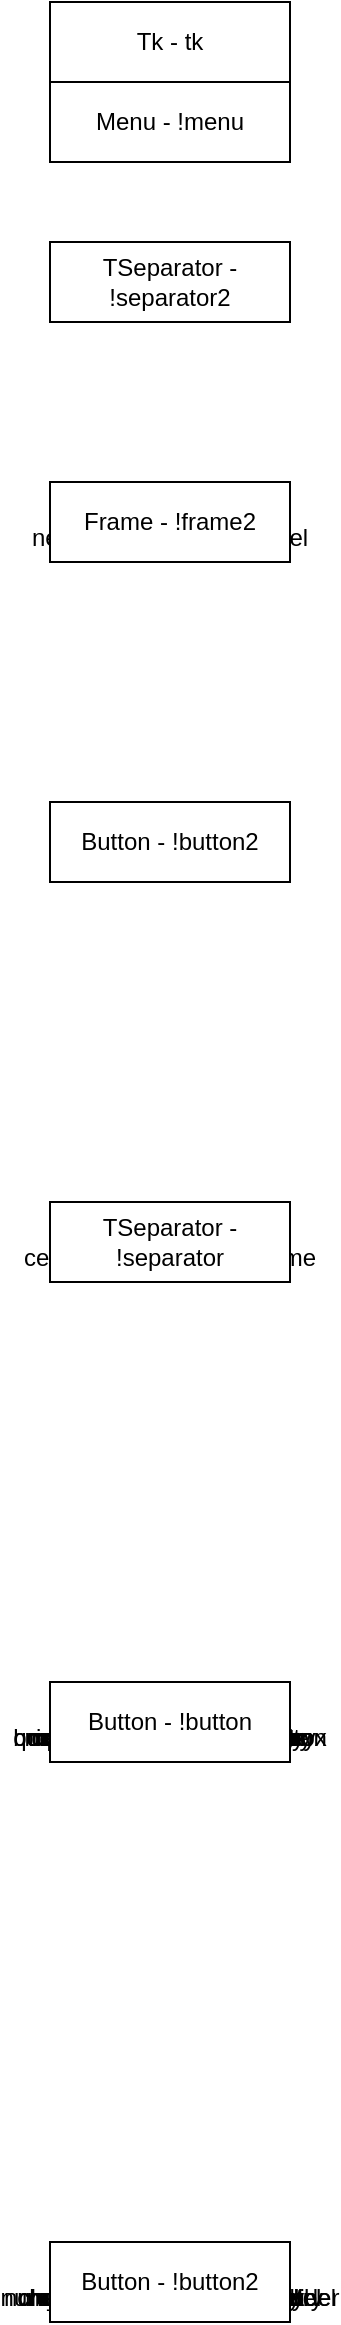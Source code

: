 <?xml version="1.0" encoding="UTF-8"?>
<mxfile>
  <diagram name="Page-1">
    <mxGraphModel dx="1000" dy="1000" grid="1" gridSize="10" guides="1" tooltips="1" connect="1" arrows="1" fold="1" page="1" pageScale="1" pageWidth="827" pageHeight="1169" math="0" shadow="0">
      <root>
        <mxCell id="0"/>
        <mxCell id="1" parent="0"/>
        <mxCell id="2" value="Tk - tk" style="rounded=0;whiteSpace=wrap;html=1;" vertex="1" parent="1">
          <mxGeometry x="0" y="0" width="120" height="40" as="geometry"/>
        </mxCell>
        <mxCell id="3" value="Frame - top_panel" style="rounded=0;whiteSpace=wrap;html=1;" vertex="1" parent="2">
          <mxGeometry x="0" y="40" width="120" height="40" as="geometry"/>
        </mxCell>
        <mxCell id="4" value="TPanedwindow - !panedwindow" style="rounded=0;whiteSpace=wrap;html=1;" vertex="1" parent="3">
          <mxGeometry x="0" y="80" width="120" height="40" as="geometry"/>
        </mxCell>
        <mxCell id="5" value="Frame - !frame" style="rounded=0;whiteSpace=wrap;html=1;" vertex="1" parent="4">
          <mxGeometry x="0" y="120" width="120" height="40" as="geometry"/>
        </mxCell>
        <mxCell id="6" value="TNotebook - tab_group" style="rounded=0;whiteSpace=wrap;html=1;" vertex="1" parent="5">
          <mxGeometry x="0" y="160" width="120" height="40" as="geometry"/>
        </mxCell>
        <mxCell id="7" value="Frame - camera_panel" style="rounded=0;whiteSpace=wrap;html=1;" vertex="1" parent="5">
          <mxGeometry x="0" y="160" width="120" height="40" as="geometry"/>
        </mxCell>
        <mxCell id="8" value="Labelframe - camera_plot_frame" style="rounded=0;whiteSpace=wrap;html=1;" vertex="1" parent="7">
          <mxGeometry x="0" y="200" width="120" height="40" as="geometry"/>
        </mxCell>
        <mxCell id="9" value="Canvas - !canvas" style="rounded=0;whiteSpace=wrap;html=1;" vertex="1" parent="8">
          <mxGeometry x="0" y="240" width="120" height="40" as="geometry"/>
        </mxCell>
        <mxCell id="10" value="Frame - !frame" style="rounded=0;whiteSpace=wrap;html=1;" vertex="1" parent="7">
          <mxGeometry x="0" y="200" width="120" height="40" as="geometry"/>
        </mxCell>
        <mxCell id="11" value="Labelframe - camera_calibration_frame" style="rounded=0;whiteSpace=wrap;html=1;" vertex="1" parent="10">
          <mxGeometry x="0" y="240" width="120" height="40" as="geometry"/>
        </mxCell>
        <mxCell id="12" value="Label - checkerboard_size_label" style="rounded=0;whiteSpace=wrap;html=1;" vertex="1" parent="11">
          <mxGeometry x="0" y="280" width="120" height="40" as="geometry"/>
        </mxCell>
        <mxCell id="13" value="Entry - checkerboard_size_entry" style="rounded=0;whiteSpace=wrap;html=1;" vertex="1" parent="11">
          <mxGeometry x="0" y="280" width="120" height="40" as="geometry"/>
        </mxCell>
        <mxCell id="14" value="Label - checkerboard_corners_label" style="rounded=0;whiteSpace=wrap;html=1;" vertex="1" parent="11">
          <mxGeometry x="0" y="280" width="120" height="40" as="geometry"/>
        </mxCell>
        <mxCell id="15" value="Entry - checkerboard_corners_entry" style="rounded=0;whiteSpace=wrap;html=1;" vertex="1" parent="11">
          <mxGeometry x="0" y="280" width="120" height="40" as="geometry"/>
        </mxCell>
        <mxCell id="16" value="Label - num_calibratrion_images_label" style="rounded=0;whiteSpace=wrap;html=1;" vertex="1" parent="11">
          <mxGeometry x="0" y="280" width="120" height="40" as="geometry"/>
        </mxCell>
        <mxCell id="17" value="Scale - num_calibratrion_images_slider" style="rounded=0;whiteSpace=wrap;html=1;" vertex="1" parent="11">
          <mxGeometry x="0" y="280" width="120" height="40" as="geometry"/>
        </mxCell>
        <mxCell id="18" value="Button - !button" style="rounded=0;whiteSpace=wrap;html=1;" vertex="1" parent="11">
          <mxGeometry x="0" y="280" width="120" height="40" as="geometry"/>
        </mxCell>
        <mxCell id="19" value="Button - !button2" style="rounded=0;whiteSpace=wrap;html=1;" vertex="1" parent="11">
          <mxGeometry x="0" y="280" width="120" height="40" as="geometry"/>
        </mxCell>
        <mxCell id="20" value="Button - !button3" style="rounded=0;whiteSpace=wrap;html=1;" vertex="1" parent="11">
          <mxGeometry x="0" y="280" width="120" height="40" as="geometry"/>
        </mxCell>
        <mxCell id="21" value="Button - !button4" style="rounded=0;whiteSpace=wrap;html=1;" vertex="1" parent="11">
          <mxGeometry x="0" y="280" width="120" height="40" as="geometry"/>
        </mxCell>
        <mxCell id="22" value="Labelframe - probe_detection_frame" style="rounded=0;whiteSpace=wrap;html=1;" vertex="1" parent="10">
          <mxGeometry x="0" y="240" width="120" height="40" as="geometry"/>
        </mxCell>
        <mxCell id="23" value="Label - crop_top_left_label" style="rounded=0;whiteSpace=wrap;html=1;" vertex="1" parent="22">
          <mxGeometry x="0" y="280" width="120" height="40" as="geometry"/>
        </mxCell>
        <mxCell id="24" value="Entry - crop_top_left_entry" style="rounded=0;whiteSpace=wrap;html=1;" vertex="1" parent="22">
          <mxGeometry x="0" y="280" width="120" height="40" as="geometry"/>
        </mxCell>
        <mxCell id="25" value="Label - crop_bottom_right_label" style="rounded=0;whiteSpace=wrap;html=1;" vertex="1" parent="22">
          <mxGeometry x="0" y="280" width="120" height="40" as="geometry"/>
        </mxCell>
        <mxCell id="26" value="Entry - crop_bottom_right_entry" style="rounded=0;whiteSpace=wrap;html=1;" vertex="1" parent="22">
          <mxGeometry x="0" y="280" width="120" height="40" as="geometry"/>
        </mxCell>
        <mxCell id="27" value="Label - threshold_slider_label" style="rounded=0;whiteSpace=wrap;html=1;" vertex="1" parent="22">
          <mxGeometry x="0" y="280" width="120" height="40" as="geometry"/>
        </mxCell>
        <mxCell id="28" value="Scale - threshold_slider" style="rounded=0;whiteSpace=wrap;html=1;" vertex="1" parent="22">
          <mxGeometry x="0" y="280" width="120" height="40" as="geometry"/>
        </mxCell>
        <mxCell id="29" value="Button - !button" style="rounded=0;whiteSpace=wrap;html=1;" vertex="1" parent="22">
          <mxGeometry x="0" y="280" width="120" height="40" as="geometry"/>
        </mxCell>
        <mxCell id="30" value="Button - !button2" style="rounded=0;whiteSpace=wrap;html=1;" vertex="1" parent="22">
          <mxGeometry x="0" y="280" width="120" height="40" as="geometry"/>
        </mxCell>
        <mxCell id="31" value="Labelframe - panel" style="rounded=0;whiteSpace=wrap;html=1;" vertex="1" parent="10">
          <mxGeometry x="0" y="240" width="120" height="40" as="geometry"/>
        </mxCell>
        <mxCell id="32" value="Button - !button" style="rounded=0;whiteSpace=wrap;html=1;" vertex="1" parent="31">
          <mxGeometry x="0" y="280" width="120" height="40" as="geometry"/>
        </mxCell>
        <mxCell id="33" value="Checkbutton - !checkbutton-1" style="rounded=0;whiteSpace=wrap;html=1;" vertex="1" parent="31">
          <mxGeometry x="0" y="280" width="120" height="40" as="geometry"/>
        </mxCell>
        <mxCell id="34" value="TSeparator - !separator" style="rounded=0;whiteSpace=wrap;html=1;" vertex="1" parent="31">
          <mxGeometry x="0" y="280" width="120" height="40" as="geometry"/>
        </mxCell>
        <mxCell id="35" value="Label - hexapod_x_label" style="rounded=0;whiteSpace=wrap;html=1;" vertex="1" parent="31">
          <mxGeometry x="0" y="280" width="120" height="40" as="geometry"/>
        </mxCell>
        <mxCell id="36" value="Entry - hexapod_x_entry" style="rounded=0;whiteSpace=wrap;html=1;" vertex="1" parent="31">
          <mxGeometry x="0" y="280" width="120" height="40" as="geometry"/>
        </mxCell>
        <mxCell id="37" value="Label - hexapod_y_label" style="rounded=0;whiteSpace=wrap;html=1;" vertex="1" parent="31">
          <mxGeometry x="0" y="280" width="120" height="40" as="geometry"/>
        </mxCell>
        <mxCell id="38" value="Entry - hexapod_y_entry" style="rounded=0;whiteSpace=wrap;html=1;" vertex="1" parent="31">
          <mxGeometry x="0" y="280" width="120" height="40" as="geometry"/>
        </mxCell>
        <mxCell id="39" value="Label - hexapod_z_label" style="rounded=0;whiteSpace=wrap;html=1;" vertex="1" parent="31">
          <mxGeometry x="0" y="280" width="120" height="40" as="geometry"/>
        </mxCell>
        <mxCell id="40" value="Entry - hexapod_z_entry" style="rounded=0;whiteSpace=wrap;html=1;" vertex="1" parent="31">
          <mxGeometry x="0" y="280" width="120" height="40" as="geometry"/>
        </mxCell>
        <mxCell id="41" value="Label - hexapod_U_label" style="rounded=0;whiteSpace=wrap;html=1;" vertex="1" parent="31">
          <mxGeometry x="0" y="280" width="120" height="40" as="geometry"/>
        </mxCell>
        <mxCell id="42" value="Entry - hexapod_U_entry" style="rounded=0;whiteSpace=wrap;html=1;" vertex="1" parent="31">
          <mxGeometry x="0" y="280" width="120" height="40" as="geometry"/>
        </mxCell>
        <mxCell id="43" value="Label - hexapod_V_label" style="rounded=0;whiteSpace=wrap;html=1;" vertex="1" parent="31">
          <mxGeometry x="0" y="280" width="120" height="40" as="geometry"/>
        </mxCell>
        <mxCell id="44" value="Entry - hexapod_V_entry" style="rounded=0;whiteSpace=wrap;html=1;" vertex="1" parent="31">
          <mxGeometry x="0" y="280" width="120" height="40" as="geometry"/>
        </mxCell>
        <mxCell id="45" value="Label - hexapod_W_label" style="rounded=0;whiteSpace=wrap;html=1;" vertex="1" parent="31">
          <mxGeometry x="0" y="280" width="120" height="40" as="geometry"/>
        </mxCell>
        <mxCell id="46" value="Entry - hexapod_W_entry" style="rounded=0;whiteSpace=wrap;html=1;" vertex="1" parent="31">
          <mxGeometry x="0" y="280" width="120" height="40" as="geometry"/>
        </mxCell>
        <mxCell id="47" value="Button - !button2" style="rounded=0;whiteSpace=wrap;html=1;" vertex="1" parent="31">
          <mxGeometry x="0" y="280" width="120" height="40" as="geometry"/>
        </mxCell>
        <mxCell id="48" value="Button - !button3" style="rounded=0;whiteSpace=wrap;html=1;" vertex="1" parent="31">
          <mxGeometry x="0" y="280" width="120" height="40" as="geometry"/>
        </mxCell>
        <mxCell id="49" value="Button - !button4" style="rounded=0;whiteSpace=wrap;html=1;" vertex="1" parent="31">
          <mxGeometry x="0" y="280" width="120" height="40" as="geometry"/>
        </mxCell>
        <mxCell id="50" value="Button - !button5" style="rounded=0;whiteSpace=wrap;html=1;" vertex="1" parent="31">
          <mxGeometry x="0" y="280" width="120" height="40" as="geometry"/>
        </mxCell>
        <mxCell id="51" value="Button - !button6" style="rounded=0;whiteSpace=wrap;html=1;" vertex="1" parent="31">
          <mxGeometry x="0" y="280" width="120" height="40" as="geometry"/>
        </mxCell>
        <mxCell id="52" value="Button - !button7" style="rounded=0;whiteSpace=wrap;html=1;" vertex="1" parent="31">
          <mxGeometry x="0" y="280" width="120" height="40" as="geometry"/>
        </mxCell>
        <mxCell id="53" value="Button - !button8" style="rounded=0;whiteSpace=wrap;html=1;" vertex="1" parent="31">
          <mxGeometry x="0" y="280" width="120" height="40" as="geometry"/>
        </mxCell>
        <mxCell id="54" value="Button - !button9" style="rounded=0;whiteSpace=wrap;html=1;" vertex="1" parent="31">
          <mxGeometry x="0" y="280" width="120" height="40" as="geometry"/>
        </mxCell>
        <mxCell id="55" value="Button - !button10" style="rounded=0;whiteSpace=wrap;html=1;" vertex="1" parent="31">
          <mxGeometry x="0" y="280" width="120" height="40" as="geometry"/>
        </mxCell>
        <mxCell id="56" value="Button - !button11" style="rounded=0;whiteSpace=wrap;html=1;" vertex="1" parent="31">
          <mxGeometry x="0" y="280" width="120" height="40" as="geometry"/>
        </mxCell>
        <mxCell id="57" value="Button - !button12" style="rounded=0;whiteSpace=wrap;html=1;" vertex="1" parent="31">
          <mxGeometry x="0" y="280" width="120" height="40" as="geometry"/>
        </mxCell>
        <mxCell id="58" value="Button - !button13" style="rounded=0;whiteSpace=wrap;html=1;" vertex="1" parent="31">
          <mxGeometry x="0" y="280" width="120" height="40" as="geometry"/>
        </mxCell>
        <mxCell id="59" value="TSeparator - !separator2" style="rounded=0;whiteSpace=wrap;html=1;" vertex="1" parent="31">
          <mxGeometry x="0" y="280" width="120" height="40" as="geometry"/>
        </mxCell>
        <mxCell id="60" value="Button - !button14" style="rounded=0;whiteSpace=wrap;html=1;" vertex="1" parent="31">
          <mxGeometry x="0" y="280" width="120" height="40" as="geometry"/>
        </mxCell>
        <mxCell id="61" value="Checkbutton - relative_checkbutton" style="rounded=0;whiteSpace=wrap;html=1;" vertex="1" parent="31">
          <mxGeometry x="0" y="280" width="120" height="40" as="geometry"/>
        </mxCell>
        <mxCell id="62" value="Button - !button15" style="rounded=0;whiteSpace=wrap;html=1;" vertex="1" parent="31">
          <mxGeometry x="0" y="280" width="120" height="40" as="geometry"/>
        </mxCell>
        <mxCell id="63" value="Labelframe - camera_settings_frame" style="rounded=0;whiteSpace=wrap;html=1;" vertex="1" parent="10">
          <mxGeometry x="0" y="240" width="120" height="40" as="geometry"/>
        </mxCell>
        <mxCell id="64" value="Checkbutton - !checkbutton-2" style="rounded=0;whiteSpace=wrap;html=1;" vertex="1" parent="63">
          <mxGeometry x="0" y="280" width="120" height="40" as="geometry"/>
        </mxCell>
        <mxCell id="65" value="Checkbutton - !checkbutton-3" style="rounded=0;whiteSpace=wrap;html=1;" vertex="1" parent="63">
          <mxGeometry x="0" y="280" width="120" height="40" as="geometry"/>
        </mxCell>
        <mxCell id="66" value="Checkbutton - !checkbutton-4" style="rounded=0;whiteSpace=wrap;html=1;" vertex="1" parent="63">
          <mxGeometry x="0" y="280" width="120" height="40" as="geometry"/>
        </mxCell>
        <mxCell id="67" value="Checkbutton - !checkbutton-5" style="rounded=0;whiteSpace=wrap;html=1;" vertex="1" parent="63">
          <mxGeometry x="0" y="280" width="120" height="40" as="geometry"/>
        </mxCell>
        <mxCell id="68" value="Button - !button" style="rounded=0;whiteSpace=wrap;html=1;" vertex="1" parent="63">
          <mxGeometry x="0" y="280" width="120" height="40" as="geometry"/>
        </mxCell>
        <mxCell id="69" value="Button - !button2" style="rounded=0;whiteSpace=wrap;html=1;" vertex="1" parent="63">
          <mxGeometry x="0" y="280" width="120" height="40" as="geometry"/>
        </mxCell>
        <mxCell id="70" value="Button - !button" style="rounded=0;whiteSpace=wrap;html=1;" vertex="1" parent="7">
          <mxGeometry x="0" y="200" width="120" height="40" as="geometry"/>
        </mxCell>
        <mxCell id="71" value="Frame - help_panel" style="rounded=0;whiteSpace=wrap;html=1;" vertex="1" parent="5">
          <mxGeometry x="0" y="160" width="120" height="40" as="geometry"/>
        </mxCell>
        <mxCell id="72" value="Labelframe - !labelframe" style="rounded=0;whiteSpace=wrap;html=1;" vertex="1" parent="4">
          <mxGeometry x="0" y="120" width="120" height="40" as="geometry"/>
        </mxCell>
        <mxCell id="73" value="Text - !text" style="rounded=0;whiteSpace=wrap;html=1;" vertex="1" parent="72">
          <mxGeometry x="0" y="160" width="120" height="40" as="geometry"/>
        </mxCell>
        <mxCell id="74" value="Frame - !frame" style="rounded=0;whiteSpace=wrap;html=1;" vertex="1" parent="3">
          <mxGeometry x="0" y="80" width="120" height="40" as="geometry"/>
        </mxCell>
        <mxCell id="75" value="Frame - !frame" style="rounded=0;whiteSpace=wrap;html=1;" vertex="1" parent="74">
          <mxGeometry x="0" y="120" width="120" height="40" as="geometry"/>
        </mxCell>
        <mxCell id="76" value="Button - !button" style="rounded=0;whiteSpace=wrap;html=1;" vertex="1" parent="75">
          <mxGeometry x="0" y="160" width="120" height="40" as="geometry"/>
        </mxCell>
        <mxCell id="77" value="Button - !button2" style="rounded=0;whiteSpace=wrap;html=1;" vertex="1" parent="75">
          <mxGeometry x="0" y="160" width="120" height="40" as="geometry"/>
        </mxCell>
        <mxCell id="78" value="Button - !button3" style="rounded=0;whiteSpace=wrap;html=1;" vertex="1" parent="75">
          <mxGeometry x="0" y="160" width="120" height="40" as="geometry"/>
        </mxCell>
        <mxCell id="79" value="Button - !button4" style="rounded=0;whiteSpace=wrap;html=1;" vertex="1" parent="75">
          <mxGeometry x="0" y="160" width="120" height="40" as="geometry"/>
        </mxCell>
        <mxCell id="80" value="TSeparator - !separator" style="rounded=0;whiteSpace=wrap;html=1;" vertex="1" parent="75">
          <mxGeometry x="0" y="160" width="120" height="40" as="geometry"/>
        </mxCell>
        <mxCell id="81" value="TSeparator - !separator2" style="rounded=0;whiteSpace=wrap;html=1;" vertex="1" parent="75">
          <mxGeometry x="0" y="160" width="120" height="40" as="geometry"/>
        </mxCell>
        <mxCell id="82" value="TSeparator - !separator3" style="rounded=0;whiteSpace=wrap;html=1;" vertex="1" parent="75">
          <mxGeometry x="0" y="160" width="120" height="40" as="geometry"/>
        </mxCell>
        <mxCell id="83" value="TSeparator - !separator4" style="rounded=0;whiteSpace=wrap;html=1;" vertex="1" parent="75">
          <mxGeometry x="0" y="160" width="120" height="40" as="geometry"/>
        </mxCell>
        <mxCell id="84" value="Frame - new_measurement_panel" style="rounded=0;whiteSpace=wrap;html=1;" vertex="1" parent="74">
          <mxGeometry x="0" y="120" width="120" height="40" as="geometry"/>
        </mxCell>
        <mxCell id="85" value="Labelframe - input_frame" style="rounded=0;whiteSpace=wrap;html=1;" vertex="1" parent="84">
          <mxGeometry x="0" y="160" width="120" height="40" as="geometry"/>
        </mxCell>
        <mxCell id="86" value="Frame - path_input_frame" style="rounded=0;whiteSpace=wrap;html=1;" vertex="1" parent="85">
          <mxGeometry x="0" y="200" width="120" height="40" as="geometry"/>
        </mxCell>
        <mxCell id="87" value="Label - !label" style="rounded=0;whiteSpace=wrap;html=1;" vertex="1" parent="86">
          <mxGeometry x="0" y="240" width="120" height="40" as="geometry"/>
        </mxCell>
        <mxCell id="88" value="Label - !label2" style="rounded=0;whiteSpace=wrap;html=1;" vertex="1" parent="86">
          <mxGeometry x="0" y="240" width="120" height="40" as="geometry"/>
        </mxCell>
        <mxCell id="89" value="Label - !label3" style="rounded=0;whiteSpace=wrap;html=1;" vertex="1" parent="86">
          <mxGeometry x="0" y="240" width="120" height="40" as="geometry"/>
        </mxCell>
        <mxCell id="90" value="Entry - probe_name_entry" style="rounded=0;whiteSpace=wrap;html=1;" vertex="1" parent="86">
          <mxGeometry x="0" y="240" width="120" height="40" as="geometry"/>
        </mxCell>
        <mxCell id="91" value="Entry - measurement_space_entry" style="rounded=0;whiteSpace=wrap;html=1;" vertex="1" parent="86">
          <mxGeometry x="0" y="240" width="120" height="40" as="geometry"/>
        </mxCell>
        <mxCell id="92" value="Entry - step_size_entry" style="rounded=0;whiteSpace=wrap;html=1;" vertex="1" parent="86">
          <mxGeometry x="0" y="240" width="120" height="40" as="geometry"/>
        </mxCell>
        <mxCell id="93" value="TSeparator - !separator" style="rounded=0;whiteSpace=wrap;html=1;" vertex="1" parent="86">
          <mxGeometry x="0" y="240" width="120" height="40" as="geometry"/>
        </mxCell>
        <mxCell id="94" value="Checkbutton - center_search_checkbox" style="rounded=0;whiteSpace=wrap;html=1;" vertex="1" parent="86">
          <mxGeometry x="0" y="240" width="120" height="40" as="geometry"/>
        </mxCell>
        <mxCell id="95" value="Checkbutton - box_measurement_checkbox" style="rounded=0;whiteSpace=wrap;html=1;" vertex="1" parent="86">
          <mxGeometry x="0" y="240" width="120" height="40" as="geometry"/>
        </mxCell>
        <mxCell id="96" value="Checkbutton - autosave_checkbox" style="rounded=0;whiteSpace=wrap;html=1;" vertex="1" parent="86">
          <mxGeometry x="0" y="240" width="120" height="40" as="geometry"/>
        </mxCell>
        <mxCell id="97" value="TSeparator - !separator" style="rounded=0;whiteSpace=wrap;html=1;" vertex="1" parent="85">
          <mxGeometry x="0" y="200" width="120" height="40" as="geometry"/>
        </mxCell>
        <mxCell id="98" value="Frame - center_search_input_frame" style="rounded=0;whiteSpace=wrap;html=1;" vertex="1" parent="85">
          <mxGeometry x="0" y="200" width="120" height="40" as="geometry"/>
        </mxCell>
        <mxCell id="99" value="TRadiobutton - quadrant_search_radiobutton" style="rounded=0;whiteSpace=wrap;html=1;" vertex="1" parent="98">
          <mxGeometry x="0" y="240" width="120" height="40" as="geometry"/>
        </mxCell>
        <mxCell id="100" value="TRadiobutton - center_search_radiobutton" style="rounded=0;whiteSpace=wrap;html=1;" vertex="1" parent="98">
          <mxGeometry x="0" y="240" width="120" height="40" as="geometry"/>
        </mxCell>
        <mxCell id="101" value="TSeparator - !separator" style="rounded=0;whiteSpace=wrap;html=1;" vertex="1" parent="98">
          <mxGeometry x="0" y="240" width="120" height="40" as="geometry"/>
        </mxCell>
        <mxCell id="102" value="TSeparator - !separator2" style="rounded=0;whiteSpace=wrap;html=1;" vertex="1" parent="98">
          <mxGeometry x="0" y="240" width="120" height="40" as="geometry"/>
        </mxCell>
        <mxCell id="103" value="Label - !label" style="rounded=0;whiteSpace=wrap;html=1;" vertex="1" parent="98">
          <mxGeometry x="0" y="240" width="120" height="40" as="geometry"/>
        </mxCell>
        <mxCell id="104" value="Label - !label2" style="rounded=0;whiteSpace=wrap;html=1;" vertex="1" parent="98">
          <mxGeometry x="0" y="240" width="120" height="40" as="geometry"/>
        </mxCell>
        <mxCell id="105" value="Label - !label3" style="rounded=0;whiteSpace=wrap;html=1;" vertex="1" parent="98">
          <mxGeometry x="0" y="240" width="120" height="40" as="geometry"/>
        </mxCell>
        <mxCell id="106" value="Label - !label4" style="rounded=0;whiteSpace=wrap;html=1;" vertex="1" parent="98">
          <mxGeometry x="0" y="240" width="120" height="40" as="geometry"/>
        </mxCell>
        <mxCell id="107" value="Label - !label5" style="rounded=0;whiteSpace=wrap;html=1;" vertex="1" parent="98">
          <mxGeometry x="0" y="240" width="120" height="40" as="geometry"/>
        </mxCell>
        <mxCell id="108" value="Label - !label6" style="rounded=0;whiteSpace=wrap;html=1;" vertex="1" parent="98">
          <mxGeometry x="0" y="240" width="120" height="40" as="geometry"/>
        </mxCell>
        <mxCell id="109" value="Entry - num_centers_entry" style="rounded=0;whiteSpace=wrap;html=1;" vertex="1" parent="98">
          <mxGeometry x="0" y="240" width="120" height="40" as="geometry"/>
        </mxCell>
        <mxCell id="110" value="Entry - center_spacing_entry" style="rounded=0;whiteSpace=wrap;html=1;" vertex="1" parent="98">
          <mxGeometry x="0" y="240" width="120" height="40" as="geometry"/>
        </mxCell>
        <mxCell id="111" value="Entry - initial_search_area_entry" style="rounded=0;whiteSpace=wrap;html=1;" vertex="1" parent="98">
          <mxGeometry x="0" y="240" width="120" height="40" as="geometry"/>
        </mxCell>
        <mxCell id="112" value="Entry - initial_step_size_entry" style="rounded=0;whiteSpace=wrap;html=1;" vertex="1" parent="98">
          <mxGeometry x="0" y="240" width="120" height="40" as="geometry"/>
        </mxCell>
        <mxCell id="113" value="Entry - refinement_factor_entry" style="rounded=0;whiteSpace=wrap;html=1;" vertex="1" parent="98">
          <mxGeometry x="0" y="240" width="120" height="40" as="geometry"/>
        </mxCell>
        <mxCell id="114" value="Entry - max_num_iterations_entry" style="rounded=0;whiteSpace=wrap;html=1;" vertex="1" parent="98">
          <mxGeometry x="0" y="240" width="120" height="40" as="geometry"/>
        </mxCell>
        <mxCell id="115" value="TSeparator - !separator2" style="rounded=0;whiteSpace=wrap;html=1;" vertex="1" parent="85">
          <mxGeometry x="0" y="200" width="120" height="40" as="geometry"/>
        </mxCell>
        <mxCell id="116" value="Frame - time_estimation_frame" style="rounded=0;whiteSpace=wrap;html=1;" vertex="1" parent="85">
          <mxGeometry x="0" y="200" width="120" height="40" as="geometry"/>
        </mxCell>
        <mxCell id="117" value="Label - time_estimated_label" style="rounded=0;whiteSpace=wrap;html=1;" vertex="1" parent="116">
          <mxGeometry x="0" y="240" width="120" height="40" as="geometry"/>
        </mxCell>
        <mxCell id="118" value="Button - !button" style="rounded=0;whiteSpace=wrap;html=1;" vertex="1" parent="116">
          <mxGeometry x="0" y="240" width="120" height="40" as="geometry"/>
        </mxCell>
        <mxCell id="119" value="Labelframe - checkbox_panel" style="rounded=0;whiteSpace=wrap;html=1;" vertex="1" parent="84">
          <mxGeometry x="0" y="160" width="120" height="40" as="geometry"/>
        </mxCell>
        <mxCell id="120" value="Checkbutton - camera_connected" style="rounded=0;whiteSpace=wrap;html=1;" vertex="1" parent="119">
          <mxGeometry x="0" y="200" width="120" height="40" as="geometry"/>
        </mxCell>
        <mxCell id="121" value="Checkbutton - camera_calibrated" style="rounded=0;whiteSpace=wrap;html=1;" vertex="1" parent="119">
          <mxGeometry x="0" y="200" width="120" height="40" as="geometry"/>
        </mxCell>
        <mxCell id="122" value="Checkbutton - markers_detected" style="rounded=0;whiteSpace=wrap;html=1;" vertex="1" parent="119">
          <mxGeometry x="0" y="200" width="120" height="40" as="geometry"/>
        </mxCell>
        <mxCell id="123" value="Checkbutton - probe_detected" style="rounded=0;whiteSpace=wrap;html=1;" vertex="1" parent="119">
          <mxGeometry x="0" y="200" width="120" height="40" as="geometry"/>
        </mxCell>
        <mxCell id="124" value="Checkbutton - hexapod_connected" style="rounded=0;whiteSpace=wrap;html=1;" vertex="1" parent="119">
          <mxGeometry x="0" y="200" width="120" height="40" as="geometry"/>
        </mxCell>
        <mxCell id="125" value="Checkbutton - stage_connected" style="rounded=0;whiteSpace=wrap;html=1;" vertex="1" parent="119">
          <mxGeometry x="0" y="200" width="120" height="40" as="geometry"/>
        </mxCell>
        <mxCell id="126" value="Button - !button" style="rounded=0;whiteSpace=wrap;html=1;" vertex="1" parent="119">
          <mxGeometry x="0" y="200" width="120" height="40" as="geometry"/>
        </mxCell>
        <mxCell id="127" value="Button - !button2" style="rounded=0;whiteSpace=wrap;html=1;" vertex="1" parent="119">
          <mxGeometry x="0" y="200" width="120" height="40" as="geometry"/>
        </mxCell>
        <mxCell id="128" value="Button - !button3" style="rounded=0;whiteSpace=wrap;html=1;" vertex="1" parent="119">
          <mxGeometry x="0" y="200" width="120" height="40" as="geometry"/>
        </mxCell>
        <mxCell id="129" value="Button - !button4" style="rounded=0;whiteSpace=wrap;html=1;" vertex="1" parent="119">
          <mxGeometry x="0" y="200" width="120" height="40" as="geometry"/>
        </mxCell>
        <mxCell id="130" value="Labelframe - simulation_frame" style="rounded=0;whiteSpace=wrap;html=1;" vertex="1" parent="84">
          <mxGeometry x="0" y="160" width="120" height="40" as="geometry"/>
        </mxCell>
        <mxCell id="131" value="Label - !label" style="rounded=0;whiteSpace=wrap;html=1;" vertex="1" parent="130">
          <mxGeometry x="0" y="200" width="120" height="40" as="geometry"/>
        </mxCell>
        <mxCell id="132" value="Label - !label2" style="rounded=0;whiteSpace=wrap;html=1;" vertex="1" parent="130">
          <mxGeometry x="0" y="200" width="120" height="40" as="geometry"/>
        </mxCell>
        <mxCell id="133" value="Label - !label3" style="rounded=0;whiteSpace=wrap;html=1;" vertex="1" parent="130">
          <mxGeometry x="0" y="200" width="120" height="40" as="geometry"/>
        </mxCell>
        <mxCell id="134" value="Label - !label4" style="rounded=0;whiteSpace=wrap;html=1;" vertex="1" parent="130">
          <mxGeometry x="0" y="200" width="120" height="40" as="geometry"/>
        </mxCell>
        <mxCell id="135" value="Label - !label5" style="rounded=0;whiteSpace=wrap;html=1;" vertex="1" parent="130">
          <mxGeometry x="0" y="200" width="120" height="40" as="geometry"/>
        </mxCell>
        <mxCell id="136" value="Entry - wavelength_entry" style="rounded=0;whiteSpace=wrap;html=1;" vertex="1" parent="130">
          <mxGeometry x="0" y="200" width="120" height="40" as="geometry"/>
        </mxCell>
        <mxCell id="137" value="Entry - w_0_entry" style="rounded=0;whiteSpace=wrap;html=1;" vertex="1" parent="130">
          <mxGeometry x="0" y="200" width="120" height="40" as="geometry"/>
        </mxCell>
        <mxCell id="138" value="Entry - i_0_entry" style="rounded=0;whiteSpace=wrap;html=1;" vertex="1" parent="130">
          <mxGeometry x="0" y="200" width="120" height="40" as="geometry"/>
        </mxCell>
        <mxCell id="139" value="Entry - alpha_entry" style="rounded=0;whiteSpace=wrap;html=1;" vertex="1" parent="130">
          <mxGeometry x="0" y="200" width="120" height="40" as="geometry"/>
        </mxCell>
        <mxCell id="140" value="Entry - beta_entry" style="rounded=0;whiteSpace=wrap;html=1;" vertex="1" parent="130">
          <mxGeometry x="0" y="200" width="120" height="40" as="geometry"/>
        </mxCell>
        <mxCell id="141" value="Checkbutton - simulate_checkbox" style="rounded=0;whiteSpace=wrap;html=1;" vertex="1" parent="130">
          <mxGeometry x="0" y="200" width="120" height="40" as="geometry"/>
        </mxCell>
        <mxCell id="142" value="TSeparator - !separator" style="rounded=0;whiteSpace=wrap;html=1;" vertex="1" parent="130">
          <mxGeometry x="0" y="200" width="120" height="40" as="geometry"/>
        </mxCell>
        <mxCell id="143" value="Button - start_button" style="rounded=0;whiteSpace=wrap;html=1;" vertex="1" parent="84">
          <mxGeometry x="0" y="160" width="120" height="40" as="geometry"/>
        </mxCell>
        <mxCell id="144" value="Button - save_button" style="rounded=0;whiteSpace=wrap;html=1;" vertex="1" parent="84">
          <mxGeometry x="0" y="160" width="120" height="40" as="geometry"/>
        </mxCell>
        <mxCell id="145" value="Button - stop_button" style="rounded=0;whiteSpace=wrap;html=1;" vertex="1" parent="84">
          <mxGeometry x="0" y="160" width="120" height="40" as="geometry"/>
        </mxCell>
        <mxCell id="146" value="TProgressbar - progress_bar" style="rounded=0;whiteSpace=wrap;html=1;" vertex="1" parent="84">
          <mxGeometry x="0" y="160" width="120" height="40" as="geometry"/>
        </mxCell>
        <mxCell id="147" value="Frame - !frame2" style="rounded=0;whiteSpace=wrap;html=1;" vertex="1" parent="74">
          <mxGeometry x="0" y="120" width="120" height="40" as="geometry"/>
        </mxCell>
        <mxCell id="148" value="Button - !button" style="rounded=0;whiteSpace=wrap;html=1;" vertex="1" parent="147">
          <mxGeometry x="0" y="160" width="120" height="40" as="geometry"/>
        </mxCell>
        <mxCell id="149" value="Button - !button2" style="rounded=0;whiteSpace=wrap;html=1;" vertex="1" parent="147">
          <mxGeometry x="0" y="160" width="120" height="40" as="geometry"/>
        </mxCell>
        <mxCell id="150" value="TSeparator - !separator" style="rounded=0;whiteSpace=wrap;html=1;" vertex="1" parent="3">
          <mxGeometry x="0" y="80" width="120" height="40" as="geometry"/>
        </mxCell>
        <mxCell id="151" value="TSeparator - !separator2" style="rounded=0;whiteSpace=wrap;html=1;" vertex="1" parent="3">
          <mxGeometry x="0" y="80" width="120" height="40" as="geometry"/>
        </mxCell>
        <mxCell id="152" value="Menu - !menu" style="rounded=0;whiteSpace=wrap;html=1;" vertex="1" parent="2">
          <mxGeometry x="0" y="40" width="120" height="40" as="geometry"/>
        </mxCell>
      </root>
    </mxGraphModel>
  </diagram>
</mxfile>